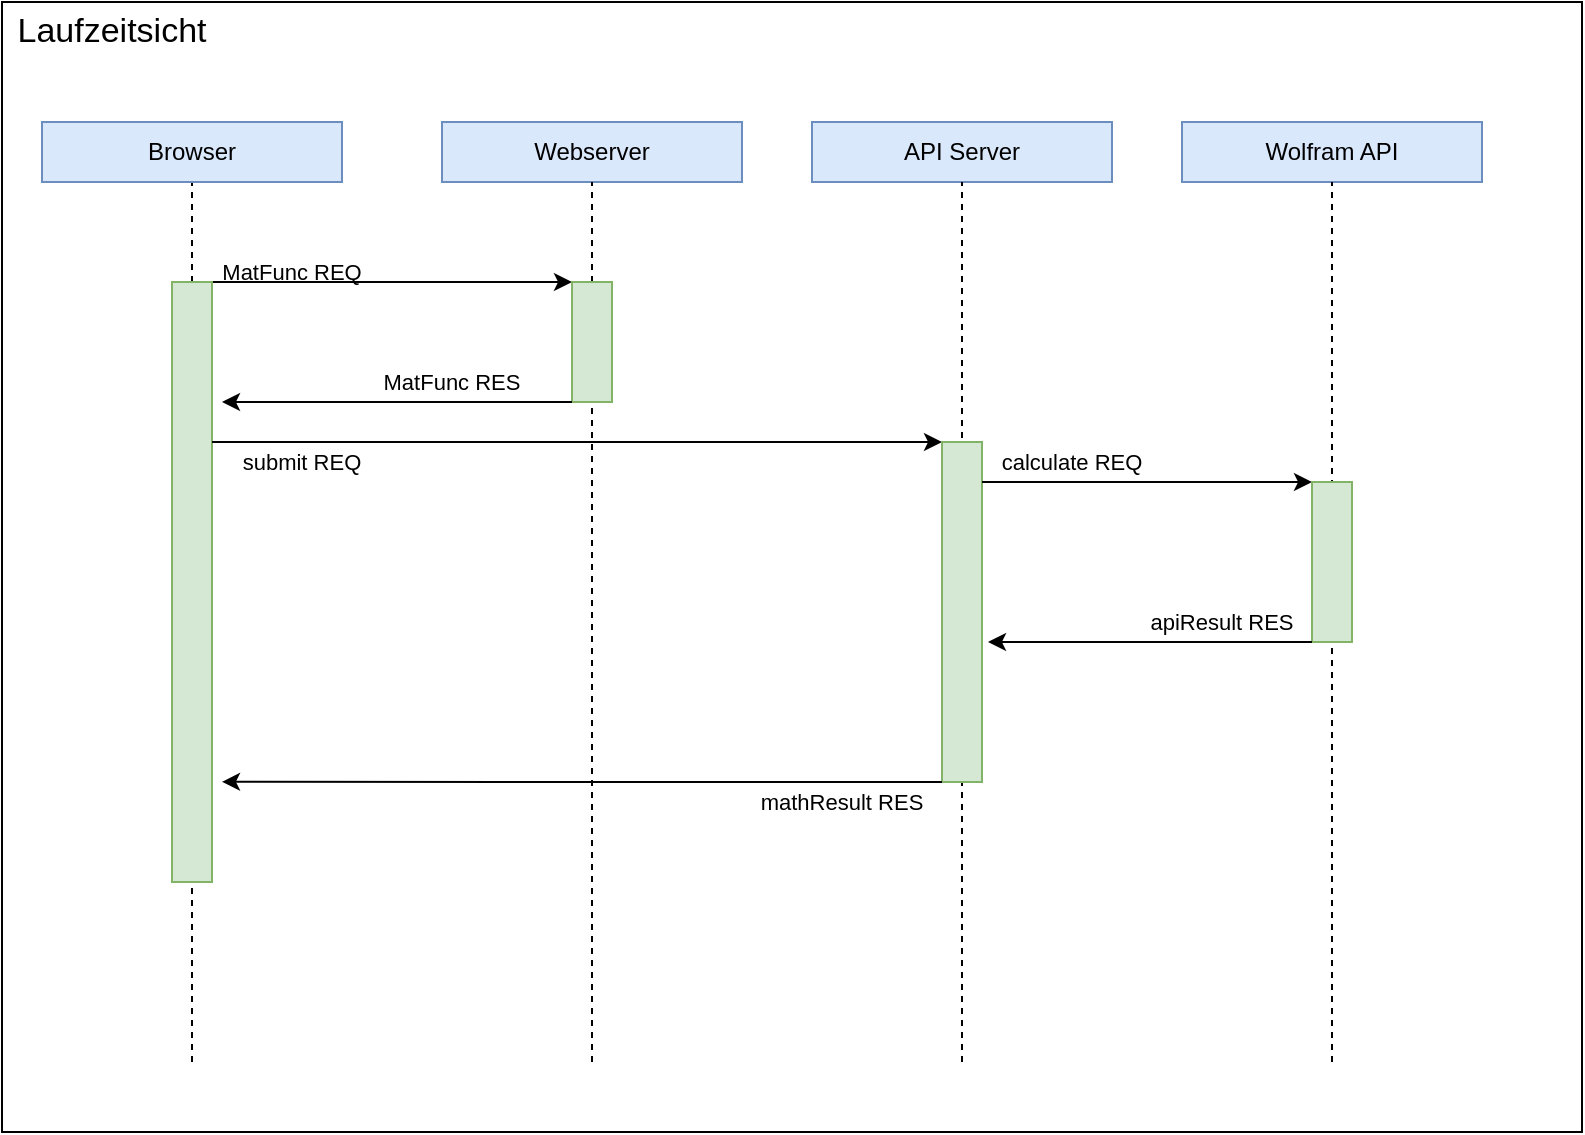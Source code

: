 <mxfile version="23.1.5" type="device">
  <diagram name="Page-1" id="KiJzhH5udHLUdhDxYsG-">
    <mxGraphModel dx="1434" dy="836" grid="1" gridSize="10" guides="1" tooltips="1" connect="1" arrows="1" fold="1" page="1" pageScale="1" pageWidth="1169" pageHeight="827" math="0" shadow="0">
      <root>
        <mxCell id="0" />
        <mxCell id="1" parent="0" />
        <mxCell id="6NvTiicVNWJYk7874an2-45" value="" style="rounded=0;whiteSpace=wrap;html=1;" vertex="1" parent="1">
          <mxGeometry x="180" y="110" width="790" height="565" as="geometry" />
        </mxCell>
        <mxCell id="6NvTiicVNWJYk7874an2-1" value="" style="endArrow=none;dashed=1;html=1;rounded=0;entryX=0.5;entryY=1;entryDx=0;entryDy=0;" edge="1" parent="1" source="6NvTiicVNWJYk7874an2-7" target="6NvTiicVNWJYk7874an2-2">
          <mxGeometry width="50" height="50" relative="1" as="geometry">
            <mxPoint x="275" y="640" as="sourcePoint" />
            <mxPoint x="270" y="220" as="targetPoint" />
          </mxGeometry>
        </mxCell>
        <mxCell id="6NvTiicVNWJYk7874an2-2" value="Browser" style="rounded=0;whiteSpace=wrap;html=1;fillColor=#dae8fc;strokeColor=#6c8ebf;" vertex="1" parent="1">
          <mxGeometry x="200" y="170" width="150" height="30" as="geometry" />
        </mxCell>
        <mxCell id="6NvTiicVNWJYk7874an2-3" value="Webserver" style="rounded=0;whiteSpace=wrap;html=1;fillColor=#dae8fc;strokeColor=#6c8ebf;" vertex="1" parent="1">
          <mxGeometry x="400" y="170" width="150" height="30" as="geometry" />
        </mxCell>
        <mxCell id="6NvTiicVNWJYk7874an2-4" value="API Server" style="rounded=0;whiteSpace=wrap;html=1;fillColor=#dae8fc;strokeColor=#6c8ebf;" vertex="1" parent="1">
          <mxGeometry x="585" y="170" width="150" height="30" as="geometry" />
        </mxCell>
        <mxCell id="6NvTiicVNWJYk7874an2-5" value="" style="endArrow=none;dashed=1;html=1;rounded=0;entryX=0.5;entryY=1;entryDx=0;entryDy=0;" edge="1" parent="1" target="6NvTiicVNWJYk7874an2-3">
          <mxGeometry width="50" height="50" relative="1" as="geometry">
            <mxPoint x="475" y="640" as="sourcePoint" />
            <mxPoint x="285" y="210" as="targetPoint" />
          </mxGeometry>
        </mxCell>
        <mxCell id="6NvTiicVNWJYk7874an2-6" value="" style="endArrow=none;dashed=1;html=1;rounded=0;entryX=0.5;entryY=1;entryDx=0;entryDy=0;" edge="1" parent="1" target="6NvTiicVNWJYk7874an2-4">
          <mxGeometry width="50" height="50" relative="1" as="geometry">
            <mxPoint x="660" y="640" as="sourcePoint" />
            <mxPoint x="485" y="210" as="targetPoint" />
          </mxGeometry>
        </mxCell>
        <mxCell id="6NvTiicVNWJYk7874an2-8" value="" style="endArrow=classic;html=1;rounded=0;exitX=0.75;exitY=0;exitDx=0;exitDy=0;entryX=0;entryY=0;entryDx=0;entryDy=0;" edge="1" parent="1" source="6NvTiicVNWJYk7874an2-7" target="6NvTiicVNWJYk7874an2-11">
          <mxGeometry width="50" height="50" relative="1" as="geometry">
            <mxPoint x="340" y="310" as="sourcePoint" />
            <mxPoint x="390" y="260" as="targetPoint" />
          </mxGeometry>
        </mxCell>
        <mxCell id="6NvTiicVNWJYk7874an2-9" value="" style="endArrow=none;dashed=1;html=1;rounded=0;entryX=0.5;entryY=1;entryDx=0;entryDy=0;" edge="1" parent="1" target="6NvTiicVNWJYk7874an2-7">
          <mxGeometry width="50" height="50" relative="1" as="geometry">
            <mxPoint x="275" y="640" as="sourcePoint" />
            <mxPoint x="275" y="200" as="targetPoint" />
          </mxGeometry>
        </mxCell>
        <mxCell id="6NvTiicVNWJYk7874an2-7" value="" style="rounded=0;whiteSpace=wrap;html=1;fillColor=#d5e8d4;strokeColor=#82b366;" vertex="1" parent="1">
          <mxGeometry x="265" y="250" width="20" height="300" as="geometry" />
        </mxCell>
        <mxCell id="6NvTiicVNWJYk7874an2-11" value="" style="rounded=0;whiteSpace=wrap;html=1;fillColor=#d5e8d4;strokeColor=#82b366;" vertex="1" parent="1">
          <mxGeometry x="465" y="250" width="20" height="60" as="geometry" />
        </mxCell>
        <mxCell id="6NvTiicVNWJYk7874an2-12" value="MatFunc REQ" style="text;strokeColor=none;align=center;fillColor=none;html=1;verticalAlign=middle;whiteSpace=wrap;rounded=0;fontSize=11;" vertex="1" parent="1">
          <mxGeometry x="265" y="230" width="120" height="30" as="geometry" />
        </mxCell>
        <mxCell id="6NvTiicVNWJYk7874an2-13" value="" style="endArrow=classic;html=1;rounded=0;exitX=0;exitY=1;exitDx=0;exitDy=0;" edge="1" parent="1" source="6NvTiicVNWJYk7874an2-11">
          <mxGeometry width="50" height="50" relative="1" as="geometry">
            <mxPoint x="140" y="110" as="sourcePoint" />
            <mxPoint x="290" y="310" as="targetPoint" />
          </mxGeometry>
        </mxCell>
        <mxCell id="6NvTiicVNWJYk7874an2-14" value="MatFunc RES" style="text;strokeColor=none;align=center;fillColor=none;html=1;verticalAlign=middle;whiteSpace=wrap;rounded=0;fontSize=11;" vertex="1" parent="1">
          <mxGeometry x="345" y="290" width="120" height="20" as="geometry" />
        </mxCell>
        <mxCell id="6NvTiicVNWJYk7874an2-16" value="" style="endArrow=classic;html=1;rounded=0;entryX=0;entryY=0;entryDx=0;entryDy=0;exitX=0;exitY=0;exitDx=0;exitDy=0;" edge="1" parent="1" source="6NvTiicVNWJYk7874an2-18" target="6NvTiicVNWJYk7874an2-17">
          <mxGeometry width="50" height="50" relative="1" as="geometry">
            <mxPoint x="340" y="350" as="sourcePoint" />
            <mxPoint x="380" y="380" as="targetPoint" />
          </mxGeometry>
        </mxCell>
        <mxCell id="6NvTiicVNWJYk7874an2-17" value="" style="rounded=0;whiteSpace=wrap;html=1;fillColor=#d5e8d4;strokeColor=#82b366;" vertex="1" parent="1">
          <mxGeometry x="650" y="330" width="20" height="170" as="geometry" />
        </mxCell>
        <mxCell id="6NvTiicVNWJYk7874an2-18" value="submit REQ" style="text;strokeColor=none;align=center;fillColor=none;html=1;verticalAlign=middle;whiteSpace=wrap;rounded=0;fontSize=11;" vertex="1" parent="1">
          <mxGeometry x="285" y="330" width="90" height="20" as="geometry" />
        </mxCell>
        <mxCell id="6NvTiicVNWJYk7874an2-33" value="Wolfram API" style="rounded=0;whiteSpace=wrap;html=1;fillColor=#dae8fc;strokeColor=#6c8ebf;" vertex="1" parent="1">
          <mxGeometry x="770" y="170" width="150" height="30" as="geometry" />
        </mxCell>
        <mxCell id="6NvTiicVNWJYk7874an2-34" value="" style="endArrow=classic;html=1;rounded=0;entryX=0;entryY=0;entryDx=0;entryDy=0;" edge="1" parent="1" target="6NvTiicVNWJYk7874an2-36">
          <mxGeometry width="50" height="50" relative="1" as="geometry">
            <mxPoint x="670" y="350" as="sourcePoint" />
            <mxPoint x="770" y="350" as="targetPoint" />
          </mxGeometry>
        </mxCell>
        <mxCell id="6NvTiicVNWJYk7874an2-35" value="" style="endArrow=none;dashed=1;html=1;rounded=0;entryX=0.5;entryY=1;entryDx=0;entryDy=0;" edge="1" parent="1" target="6NvTiicVNWJYk7874an2-33">
          <mxGeometry width="50" height="50" relative="1" as="geometry">
            <mxPoint x="845" y="640" as="sourcePoint" />
            <mxPoint x="670" y="210" as="targetPoint" />
          </mxGeometry>
        </mxCell>
        <mxCell id="6NvTiicVNWJYk7874an2-36" value="" style="rounded=0;whiteSpace=wrap;html=1;fillColor=#d5e8d4;strokeColor=#82b366;" vertex="1" parent="1">
          <mxGeometry x="835" y="350" width="20" height="80" as="geometry" />
        </mxCell>
        <mxCell id="6NvTiicVNWJYk7874an2-37" value="" style="endArrow=classic;html=1;rounded=0;exitX=0;exitY=1;exitDx=0;exitDy=0;" edge="1" parent="1" source="6NvTiicVNWJYk7874an2-36">
          <mxGeometry width="50" height="50" relative="1" as="geometry">
            <mxPoint x="830" y="450" as="sourcePoint" />
            <mxPoint x="673" y="430" as="targetPoint" />
          </mxGeometry>
        </mxCell>
        <mxCell id="6NvTiicVNWJYk7874an2-38" value="calculate REQ" style="text;strokeColor=none;align=center;fillColor=none;html=1;verticalAlign=middle;whiteSpace=wrap;rounded=0;fontSize=11;" vertex="1" parent="1">
          <mxGeometry x="670" y="330" width="90" height="20" as="geometry" />
        </mxCell>
        <mxCell id="6NvTiicVNWJYk7874an2-39" value="apiResult RES" style="text;strokeColor=none;align=center;fillColor=none;html=1;verticalAlign=middle;whiteSpace=wrap;rounded=0;fontSize=11;" vertex="1" parent="1">
          <mxGeometry x="745" y="410" width="90" height="20" as="geometry" />
        </mxCell>
        <mxCell id="6NvTiicVNWJYk7874an2-40" value="" style="endArrow=classic;html=1;rounded=0;exitX=0;exitY=1;exitDx=0;exitDy=0;entryX=1.25;entryY=0.833;entryDx=0;entryDy=0;entryPerimeter=0;" edge="1" parent="1" source="6NvTiicVNWJYk7874an2-17" target="6NvTiicVNWJYk7874an2-7">
          <mxGeometry width="50" height="50" relative="1" as="geometry">
            <mxPoint x="550" y="480" as="sourcePoint" />
            <mxPoint x="350" y="520" as="targetPoint" />
          </mxGeometry>
        </mxCell>
        <mxCell id="6NvTiicVNWJYk7874an2-41" value="mathResult RES" style="text;strokeColor=none;align=center;fillColor=none;html=1;verticalAlign=middle;whiteSpace=wrap;rounded=0;fontSize=11;" vertex="1" parent="1">
          <mxGeometry x="550" y="500" width="100" height="20" as="geometry" />
        </mxCell>
        <mxCell id="6NvTiicVNWJYk7874an2-46" value="Laufzeitsicht" style="text;strokeColor=none;align=center;fillColor=none;html=1;verticalAlign=middle;whiteSpace=wrap;rounded=0;fontSize=17;" vertex="1" parent="1">
          <mxGeometry x="185" y="110" width="100" height="30" as="geometry" />
        </mxCell>
      </root>
    </mxGraphModel>
  </diagram>
</mxfile>
